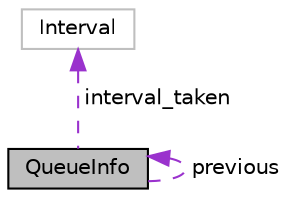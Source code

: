 digraph "QueueInfo"
{
 // LATEX_PDF_SIZE
  edge [fontname="Helvetica",fontsize="10",labelfontname="Helvetica",labelfontsize="10"];
  node [fontname="Helvetica",fontsize="10",shape=record];
  Node1 [label="QueueInfo",height=0.2,width=0.4,color="black", fillcolor="grey75", style="filled", fontcolor="black",tooltip=" "];
  Node2 -> Node1 [dir="back",color="darkorchid3",fontsize="10",style="dashed",label=" interval_taken" ];
  Node2 [label="Interval",height=0.2,width=0.4,color="grey75", fillcolor="white", style="filled",URL="$structInterval.html",tooltip=" "];
  Node1 -> Node1 [dir="back",color="darkorchid3",fontsize="10",style="dashed",label=" previous" ];
}
